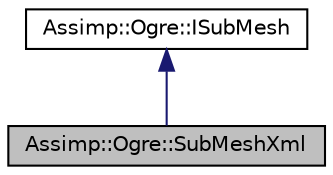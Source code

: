 digraph "Assimp::Ogre::SubMeshXml"
{
  edge [fontname="Helvetica",fontsize="10",labelfontname="Helvetica",labelfontsize="10"];
  node [fontname="Helvetica",fontsize="10",shape=record];
  Node1 [label="Assimp::Ogre::SubMeshXml",height=0.2,width=0.4,color="black", fillcolor="grey75", style="filled", fontcolor="black"];
  Node2 -> Node1 [dir="back",color="midnightblue",fontsize="10",style="solid",fontname="Helvetica"];
  Node2 [label="Assimp::Ogre::ISubMesh",height=0.2,width=0.4,color="black", fillcolor="white", style="filled",URL="$class_assimp_1_1_ogre_1_1_i_sub_mesh.html",tooltip="Ogre Sub Mesh interface, inherited by the binary and XML implementations. "];
}
